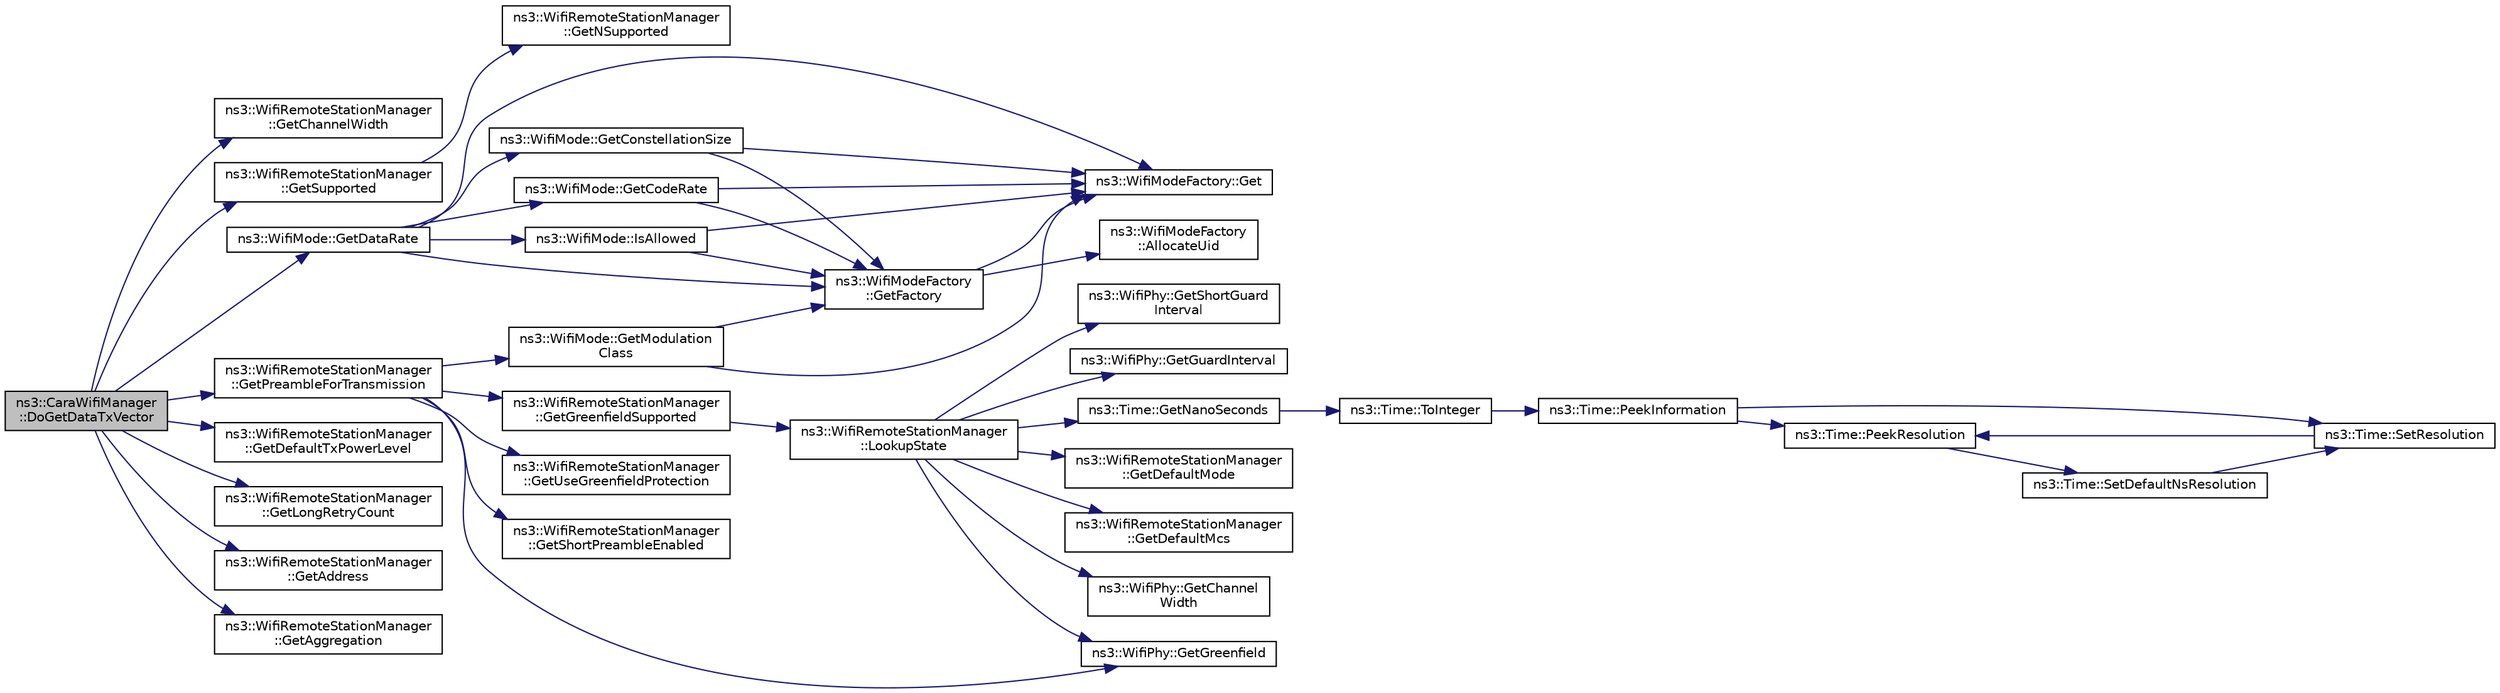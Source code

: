 digraph "ns3::CaraWifiManager::DoGetDataTxVector"
{
  edge [fontname="Helvetica",fontsize="10",labelfontname="Helvetica",labelfontsize="10"];
  node [fontname="Helvetica",fontsize="10",shape=record];
  rankdir="LR";
  Node1 [label="ns3::CaraWifiManager\l::DoGetDataTxVector",height=0.2,width=0.4,color="black", fillcolor="grey75", style="filled", fontcolor="black"];
  Node1 -> Node2 [color="midnightblue",fontsize="10",style="solid"];
  Node2 [label="ns3::WifiRemoteStationManager\l::GetChannelWidth",height=0.2,width=0.4,color="black", fillcolor="white", style="filled",URL="$d6/d65/classns3_1_1WifiRemoteStationManager.html#a918213c5b9fa629c4986f6d90521bbd4"];
  Node1 -> Node3 [color="midnightblue",fontsize="10",style="solid"];
  Node3 [label="ns3::WifiRemoteStationManager\l::GetSupported",height=0.2,width=0.4,color="black", fillcolor="white", style="filled",URL="$d6/d65/classns3_1_1WifiRemoteStationManager.html#a995c8bae0d84b168fd3e8bc9ecaacdd4"];
  Node3 -> Node4 [color="midnightblue",fontsize="10",style="solid"];
  Node4 [label="ns3::WifiRemoteStationManager\l::GetNSupported",height=0.2,width=0.4,color="black", fillcolor="white", style="filled",URL="$d6/d65/classns3_1_1WifiRemoteStationManager.html#a7316bf091ebad5b8cd1a8b5ee47554d8"];
  Node1 -> Node5 [color="midnightblue",fontsize="10",style="solid"];
  Node5 [label="ns3::WifiMode::GetDataRate",height=0.2,width=0.4,color="black", fillcolor="white", style="filled",URL="$d5/d56/classns3_1_1WifiMode.html#adcfbe150f69da720db23387f733b8a52"];
  Node5 -> Node6 [color="midnightblue",fontsize="10",style="solid"];
  Node6 [label="ns3::WifiModeFactory\l::GetFactory",height=0.2,width=0.4,color="black", fillcolor="white", style="filled",URL="$d2/dcd/classns3_1_1WifiModeFactory.html#a9c6f695d733355dee8d74bd1709868fc"];
  Node6 -> Node7 [color="midnightblue",fontsize="10",style="solid"];
  Node7 [label="ns3::WifiModeFactory\l::AllocateUid",height=0.2,width=0.4,color="black", fillcolor="white", style="filled",URL="$d2/dcd/classns3_1_1WifiModeFactory.html#a89a9c38617bd3f7be4a8919ce9675996"];
  Node6 -> Node8 [color="midnightblue",fontsize="10",style="solid"];
  Node8 [label="ns3::WifiModeFactory::Get",height=0.2,width=0.4,color="black", fillcolor="white", style="filled",URL="$d2/dcd/classns3_1_1WifiModeFactory.html#a3086868810ff4347e31c63027726f544"];
  Node5 -> Node8 [color="midnightblue",fontsize="10",style="solid"];
  Node5 -> Node9 [color="midnightblue",fontsize="10",style="solid"];
  Node9 [label="ns3::WifiMode::GetConstellationSize",height=0.2,width=0.4,color="black", fillcolor="white", style="filled",URL="$d5/d56/classns3_1_1WifiMode.html#a28bbc436203fd3332da6cc61909af8f1"];
  Node9 -> Node6 [color="midnightblue",fontsize="10",style="solid"];
  Node9 -> Node8 [color="midnightblue",fontsize="10",style="solid"];
  Node5 -> Node10 [color="midnightblue",fontsize="10",style="solid"];
  Node10 [label="ns3::WifiMode::GetCodeRate",height=0.2,width=0.4,color="black", fillcolor="white", style="filled",URL="$d5/d56/classns3_1_1WifiMode.html#a41fcb1abd2aa488145f2f43ca9ba8e1d"];
  Node10 -> Node6 [color="midnightblue",fontsize="10",style="solid"];
  Node10 -> Node8 [color="midnightblue",fontsize="10",style="solid"];
  Node5 -> Node11 [color="midnightblue",fontsize="10",style="solid"];
  Node11 [label="ns3::WifiMode::IsAllowed",height=0.2,width=0.4,color="black", fillcolor="white", style="filled",URL="$d5/d56/classns3_1_1WifiMode.html#a996eeb87ea67b483f0c1915780012e86"];
  Node11 -> Node6 [color="midnightblue",fontsize="10",style="solid"];
  Node11 -> Node8 [color="midnightblue",fontsize="10",style="solid"];
  Node1 -> Node12 [color="midnightblue",fontsize="10",style="solid"];
  Node12 [label="ns3::WifiRemoteStationManager\l::GetDefaultTxPowerLevel",height=0.2,width=0.4,color="black", fillcolor="white", style="filled",URL="$d6/d65/classns3_1_1WifiRemoteStationManager.html#acff2fc859ee6b4c66ea7a83dd075b5d6"];
  Node1 -> Node13 [color="midnightblue",fontsize="10",style="solid"];
  Node13 [label="ns3::WifiRemoteStationManager\l::GetLongRetryCount",height=0.2,width=0.4,color="black", fillcolor="white", style="filled",URL="$d6/d65/classns3_1_1WifiRemoteStationManager.html#aac10b1403fb0bd670f8a8bd6d7e48304"];
  Node1 -> Node14 [color="midnightblue",fontsize="10",style="solid"];
  Node14 [label="ns3::WifiRemoteStationManager\l::GetPreambleForTransmission",height=0.2,width=0.4,color="black", fillcolor="white", style="filled",URL="$d6/d65/classns3_1_1WifiRemoteStationManager.html#a0f44967cbd7488baada4802ebc642110"];
  Node14 -> Node15 [color="midnightblue",fontsize="10",style="solid"];
  Node15 [label="ns3::WifiMode::GetModulation\lClass",height=0.2,width=0.4,color="black", fillcolor="white", style="filled",URL="$d5/d56/classns3_1_1WifiMode.html#a7941cd2a0bc8d2ba68ba6a12c7e2c42a"];
  Node15 -> Node6 [color="midnightblue",fontsize="10",style="solid"];
  Node15 -> Node8 [color="midnightblue",fontsize="10",style="solid"];
  Node14 -> Node16 [color="midnightblue",fontsize="10",style="solid"];
  Node16 [label="ns3::WifiPhy::GetGreenfield",height=0.2,width=0.4,color="black", fillcolor="white", style="filled",URL="$d6/d5a/classns3_1_1WifiPhy.html#ad7d61a882a8bd1ece3bcb76eeb600d28"];
  Node14 -> Node17 [color="midnightblue",fontsize="10",style="solid"];
  Node17 [label="ns3::WifiRemoteStationManager\l::GetGreenfieldSupported",height=0.2,width=0.4,color="black", fillcolor="white", style="filled",URL="$d6/d65/classns3_1_1WifiRemoteStationManager.html#ad7e8b1cf473b5ce4a593d6dff8e038d1"];
  Node17 -> Node18 [color="midnightblue",fontsize="10",style="solid"];
  Node18 [label="ns3::WifiRemoteStationManager\l::LookupState",height=0.2,width=0.4,color="black", fillcolor="white", style="filled",URL="$d6/d65/classns3_1_1WifiRemoteStationManager.html#aa92633f587338f32789e9210c82c6815"];
  Node18 -> Node19 [color="midnightblue",fontsize="10",style="solid"];
  Node19 [label="ns3::WifiRemoteStationManager\l::GetDefaultMode",height=0.2,width=0.4,color="black", fillcolor="white", style="filled",URL="$d6/d65/classns3_1_1WifiRemoteStationManager.html#a54cc63cdbc8067b7f737be74a9e0081c"];
  Node18 -> Node20 [color="midnightblue",fontsize="10",style="solid"];
  Node20 [label="ns3::WifiRemoteStationManager\l::GetDefaultMcs",height=0.2,width=0.4,color="black", fillcolor="white", style="filled",URL="$d6/d65/classns3_1_1WifiRemoteStationManager.html#ac088d1a4943d51a3fa0a9fbf42fdf961"];
  Node18 -> Node21 [color="midnightblue",fontsize="10",style="solid"];
  Node21 [label="ns3::WifiPhy::GetChannel\lWidth",height=0.2,width=0.4,color="black", fillcolor="white", style="filled",URL="$d6/d5a/classns3_1_1WifiPhy.html#a4a5d5009b3b3308f2baeed42a2007189"];
  Node18 -> Node22 [color="midnightblue",fontsize="10",style="solid"];
  Node22 [label="ns3::WifiPhy::GetShortGuard\lInterval",height=0.2,width=0.4,color="black", fillcolor="white", style="filled",URL="$d6/d5a/classns3_1_1WifiPhy.html#ae907e448ace9df4d647c8f97bbec23fc"];
  Node18 -> Node23 [color="midnightblue",fontsize="10",style="solid"];
  Node23 [label="ns3::WifiPhy::GetGuardInterval",height=0.2,width=0.4,color="black", fillcolor="white", style="filled",URL="$d6/d5a/classns3_1_1WifiPhy.html#adb22fbf368dfbf0864f08319d8fcb86e"];
  Node18 -> Node24 [color="midnightblue",fontsize="10",style="solid"];
  Node24 [label="ns3::Time::GetNanoSeconds",height=0.2,width=0.4,color="black", fillcolor="white", style="filled",URL="$dc/d04/classns3_1_1Time.html#a2fdb7bf0e1f5cd93b6149cb37bbb7f08"];
  Node24 -> Node25 [color="midnightblue",fontsize="10",style="solid"];
  Node25 [label="ns3::Time::ToInteger",height=0.2,width=0.4,color="black", fillcolor="white", style="filled",URL="$dc/d04/classns3_1_1Time.html#a0c9c8fb9ec7222c7799c1081f14f6031"];
  Node25 -> Node26 [color="midnightblue",fontsize="10",style="solid"];
  Node26 [label="ns3::Time::PeekInformation",height=0.2,width=0.4,color="black", fillcolor="white", style="filled",URL="$dc/d04/classns3_1_1Time.html#a0b023c55c20582aa7c1781aacf128034"];
  Node26 -> Node27 [color="midnightblue",fontsize="10",style="solid"];
  Node27 [label="ns3::Time::PeekResolution",height=0.2,width=0.4,color="black", fillcolor="white", style="filled",URL="$dc/d04/classns3_1_1Time.html#a963e53522278fcbdf1ab9f7adbd0f5d6"];
  Node27 -> Node28 [color="midnightblue",fontsize="10",style="solid"];
  Node28 [label="ns3::Time::SetDefaultNsResolution",height=0.2,width=0.4,color="black", fillcolor="white", style="filled",URL="$dc/d04/classns3_1_1Time.html#a6a872e62f71dfa817fef2c549473d980"];
  Node28 -> Node29 [color="midnightblue",fontsize="10",style="solid"];
  Node29 [label="ns3::Time::SetResolution",height=0.2,width=0.4,color="black", fillcolor="white", style="filled",URL="$dc/d04/classns3_1_1Time.html#ac89165ba7715b66017a49c718f4aef09"];
  Node29 -> Node27 [color="midnightblue",fontsize="10",style="solid"];
  Node26 -> Node29 [color="midnightblue",fontsize="10",style="solid"];
  Node18 -> Node16 [color="midnightblue",fontsize="10",style="solid"];
  Node14 -> Node30 [color="midnightblue",fontsize="10",style="solid"];
  Node30 [label="ns3::WifiRemoteStationManager\l::GetUseGreenfieldProtection",height=0.2,width=0.4,color="black", fillcolor="white", style="filled",URL="$d6/d65/classns3_1_1WifiRemoteStationManager.html#a806dfd5b53fdabf3497cf3946236da34"];
  Node14 -> Node31 [color="midnightblue",fontsize="10",style="solid"];
  Node31 [label="ns3::WifiRemoteStationManager\l::GetShortPreambleEnabled",height=0.2,width=0.4,color="black", fillcolor="white", style="filled",URL="$d6/d65/classns3_1_1WifiRemoteStationManager.html#a3c14f412938ed4120572c5e0c5511d0f"];
  Node1 -> Node32 [color="midnightblue",fontsize="10",style="solid"];
  Node32 [label="ns3::WifiRemoteStationManager\l::GetAddress",height=0.2,width=0.4,color="black", fillcolor="white", style="filled",URL="$d6/d65/classns3_1_1WifiRemoteStationManager.html#ac9ccc8c514bd8d2af05c290e63461a2a"];
  Node1 -> Node33 [color="midnightblue",fontsize="10",style="solid"];
  Node33 [label="ns3::WifiRemoteStationManager\l::GetAggregation",height=0.2,width=0.4,color="black", fillcolor="white", style="filled",URL="$d6/d65/classns3_1_1WifiRemoteStationManager.html#a5421c8d510cb16eebeac9f2ea9dd73c3"];
}
